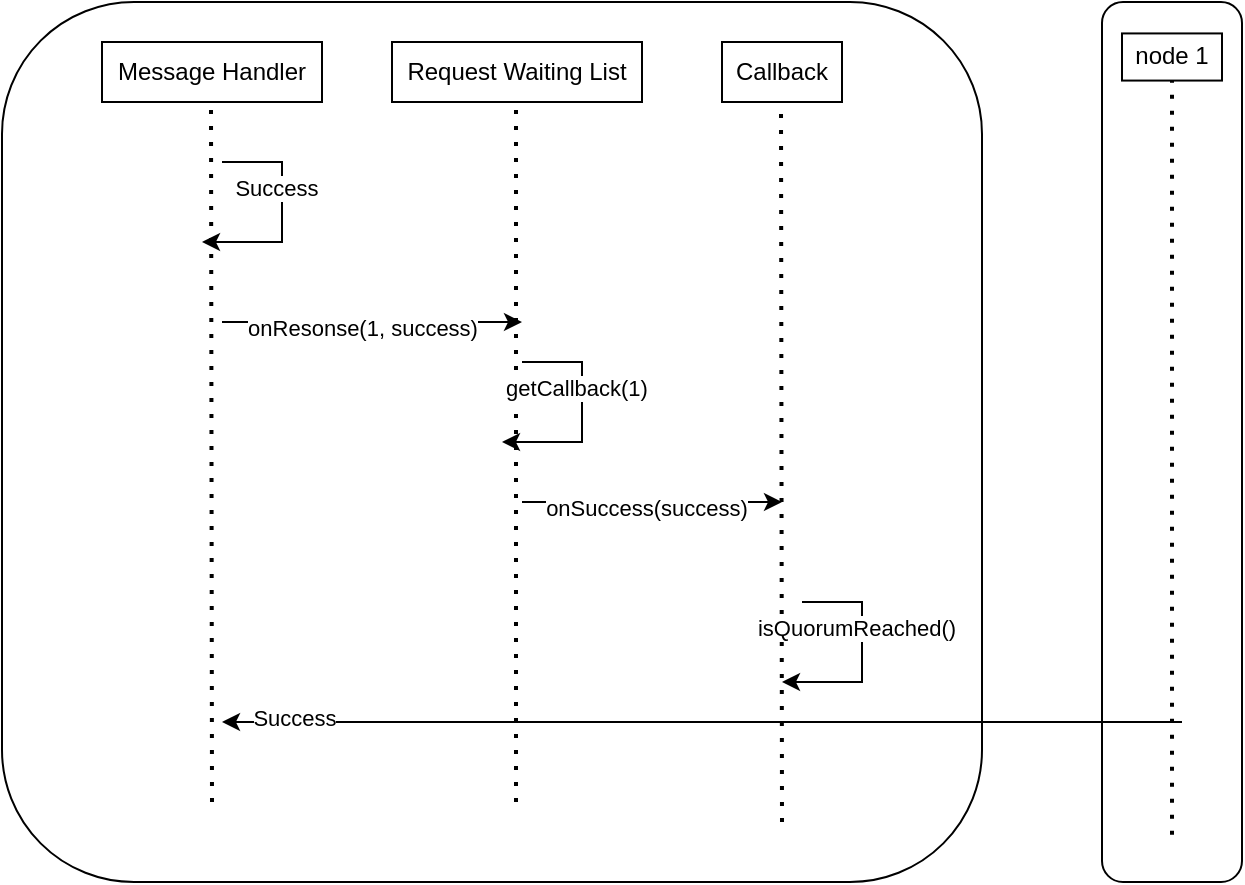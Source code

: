 <mxfile version="20.2.1" type="embed"><diagram id="9WCehRYSib-1hxVVAUZL" name="Page-1"><mxGraphModel dx="2596" dy="1119" grid="1" gridSize="10" guides="1" tooltips="1" connect="1" arrows="1" fold="1" page="1" pageScale="1" pageWidth="850" pageHeight="1100" math="0" shadow="0"><root><mxCell id="0"/><mxCell id="1" parent="0"/><mxCell id="4" value="" style="group" vertex="1" connectable="0" parent="1"><mxGeometry x="420" y="150" width="70" height="440" as="geometry"/></mxCell><mxCell id="2" value="" style="rounded=1;whiteSpace=wrap;html=1;" vertex="1" parent="4"><mxGeometry width="70" height="440" as="geometry"/></mxCell><mxCell id="8" value="node 1" style="rounded=0;whiteSpace=wrap;html=1;" vertex="1" parent="4"><mxGeometry x="10" y="15.714" width="50" height="23.571" as="geometry"/></mxCell><mxCell id="9" value="" style="endArrow=none;dashed=1;html=1;dashPattern=1 3;strokeWidth=2;rounded=0;entryX=0.5;entryY=1;entryDx=0;entryDy=0;" edge="1" parent="4" target="8"><mxGeometry width="50" height="50" relative="1" as="geometry"><mxPoint x="35" y="416.429" as="sourcePoint"/><mxPoint x="230" y="235.714" as="targetPoint"/></mxGeometry></mxCell><mxCell id="14" value="" style="rounded=1;whiteSpace=wrap;html=1;shadow=0;sketch=0;" vertex="1" parent="1"><mxGeometry x="-130" y="150" width="490" height="440" as="geometry"/></mxCell><mxCell id="16" value="Message Handler" style="rounded=0;whiteSpace=wrap;html=1;" vertex="1" parent="1"><mxGeometry x="-80" y="170" width="110" height="30" as="geometry"/></mxCell><mxCell id="17" value="Request Waiting List" style="rounded=0;whiteSpace=wrap;html=1;" vertex="1" parent="1"><mxGeometry x="65" y="170" width="125" height="30" as="geometry"/></mxCell><mxCell id="18" value="Callback" style="rounded=0;whiteSpace=wrap;html=1;" vertex="1" parent="1"><mxGeometry x="230" y="170" width="60" height="30" as="geometry"/></mxCell><mxCell id="20" value="" style="endArrow=none;dashed=1;html=1;dashPattern=1 3;strokeWidth=2;rounded=0;entryX=0.5;entryY=1;entryDx=0;entryDy=0;" edge="1" parent="1"><mxGeometry width="50" height="50" relative="1" as="geometry"><mxPoint x="-25" y="550" as="sourcePoint"/><mxPoint x="-25.5" y="200" as="targetPoint"/></mxGeometry></mxCell><mxCell id="21" value="" style="endArrow=none;dashed=1;html=1;dashPattern=1 3;strokeWidth=2;rounded=0;entryX=0.5;entryY=1;entryDx=0;entryDy=0;" edge="1" parent="1"><mxGeometry width="50" height="50" relative="1" as="geometry"><mxPoint x="127" y="550" as="sourcePoint"/><mxPoint x="127" y="200" as="targetPoint"/></mxGeometry></mxCell><mxCell id="22" value="" style="endArrow=none;dashed=1;html=1;dashPattern=1 3;strokeWidth=2;rounded=0;entryX=0.5;entryY=1;entryDx=0;entryDy=0;" edge="1" parent="1"><mxGeometry width="50" height="50" relative="1" as="geometry"><mxPoint x="260" y="560" as="sourcePoint"/><mxPoint x="259.5" y="200" as="targetPoint"/></mxGeometry></mxCell><mxCell id="23" value="" style="endArrow=classic;html=1;rounded=0;edgeStyle=orthogonalEdgeStyle;" edge="1" parent="1"><mxGeometry width="50" height="50" relative="1" as="geometry"><mxPoint x="-20" y="230" as="sourcePoint"/><mxPoint x="-30" y="270" as="targetPoint"/><Array as="points"><mxPoint x="-20" y="230"/><mxPoint x="10" y="230"/><mxPoint x="10" y="270"/><mxPoint x="-30" y="270"/></Array></mxGeometry></mxCell><mxCell id="24" value="Success" style="edgeLabel;html=1;align=center;verticalAlign=middle;resizable=0;points=[];" vertex="1" connectable="0" parent="23"><mxGeometry x="-0.218" y="-3" relative="1" as="geometry"><mxPoint as="offset"/></mxGeometry></mxCell><mxCell id="25" value="" style="endArrow=classic;html=1;rounded=0;edgeStyle=orthogonalEdgeStyle;" edge="1" parent="1"><mxGeometry width="50" height="50" relative="1" as="geometry"><mxPoint x="-20" y="310" as="sourcePoint"/><mxPoint x="130" y="310" as="targetPoint"/><Array as="points"><mxPoint x="90" y="310"/><mxPoint x="90" y="310"/></Array></mxGeometry></mxCell><mxCell id="26" value="onResonse(1, success)" style="edgeLabel;html=1;align=center;verticalAlign=middle;resizable=0;points=[];" vertex="1" connectable="0" parent="25"><mxGeometry x="-0.218" y="-3" relative="1" as="geometry"><mxPoint x="11" as="offset"/></mxGeometry></mxCell><mxCell id="27" value="" style="endArrow=classic;html=1;rounded=0;edgeStyle=orthogonalEdgeStyle;" edge="1" parent="1"><mxGeometry width="50" height="50" relative="1" as="geometry"><mxPoint x="130" y="330" as="sourcePoint"/><mxPoint x="120" y="370" as="targetPoint"/><Array as="points"><mxPoint x="130" y="330"/><mxPoint x="160" y="330"/><mxPoint x="160" y="370"/><mxPoint x="120" y="370"/></Array></mxGeometry></mxCell><mxCell id="28" value="getCallback(1)" style="edgeLabel;html=1;align=center;verticalAlign=middle;resizable=0;points=[];" vertex="1" connectable="0" parent="27"><mxGeometry x="-0.218" y="-3" relative="1" as="geometry"><mxPoint as="offset"/></mxGeometry></mxCell><mxCell id="29" value="" style="endArrow=classic;html=1;rounded=0;edgeStyle=orthogonalEdgeStyle;" edge="1" parent="1"><mxGeometry width="50" height="50" relative="1" as="geometry"><mxPoint x="130" y="400" as="sourcePoint"/><mxPoint x="260" y="400" as="targetPoint"/><Array as="points"><mxPoint x="240" y="400"/><mxPoint x="240" y="400"/></Array></mxGeometry></mxCell><mxCell id="30" value="onSuccess(success)" style="edgeLabel;html=1;align=center;verticalAlign=middle;resizable=0;points=[];" vertex="1" connectable="0" parent="29"><mxGeometry x="-0.218" y="-3" relative="1" as="geometry"><mxPoint x="11" as="offset"/></mxGeometry></mxCell><mxCell id="31" value="" style="endArrow=classic;html=1;rounded=0;edgeStyle=orthogonalEdgeStyle;" edge="1" parent="1"><mxGeometry width="50" height="50" relative="1" as="geometry"><mxPoint x="270" y="450" as="sourcePoint"/><mxPoint x="260" y="490" as="targetPoint"/><Array as="points"><mxPoint x="270" y="450"/><mxPoint x="300" y="450"/><mxPoint x="300" y="490"/><mxPoint x="260" y="490"/></Array></mxGeometry></mxCell><mxCell id="32" value="isQuorumReached()" style="edgeLabel;html=1;align=center;verticalAlign=middle;resizable=0;points=[];" vertex="1" connectable="0" parent="31"><mxGeometry x="-0.218" y="-3" relative="1" as="geometry"><mxPoint as="offset"/></mxGeometry></mxCell><mxCell id="33" value="" style="endArrow=classic;html=1;rounded=0;" edge="1" parent="1"><mxGeometry width="50" height="50" relative="1" as="geometry"><mxPoint x="460" y="510" as="sourcePoint"/><mxPoint x="-20" y="510" as="targetPoint"/></mxGeometry></mxCell><mxCell id="34" value="Success" style="edgeLabel;html=1;align=center;verticalAlign=middle;resizable=0;points=[];" vertex="1" connectable="0" parent="33"><mxGeometry x="0.85" y="-2" relative="1" as="geometry"><mxPoint as="offset"/></mxGeometry></mxCell></root></mxGraphModel></diagram></mxfile>
